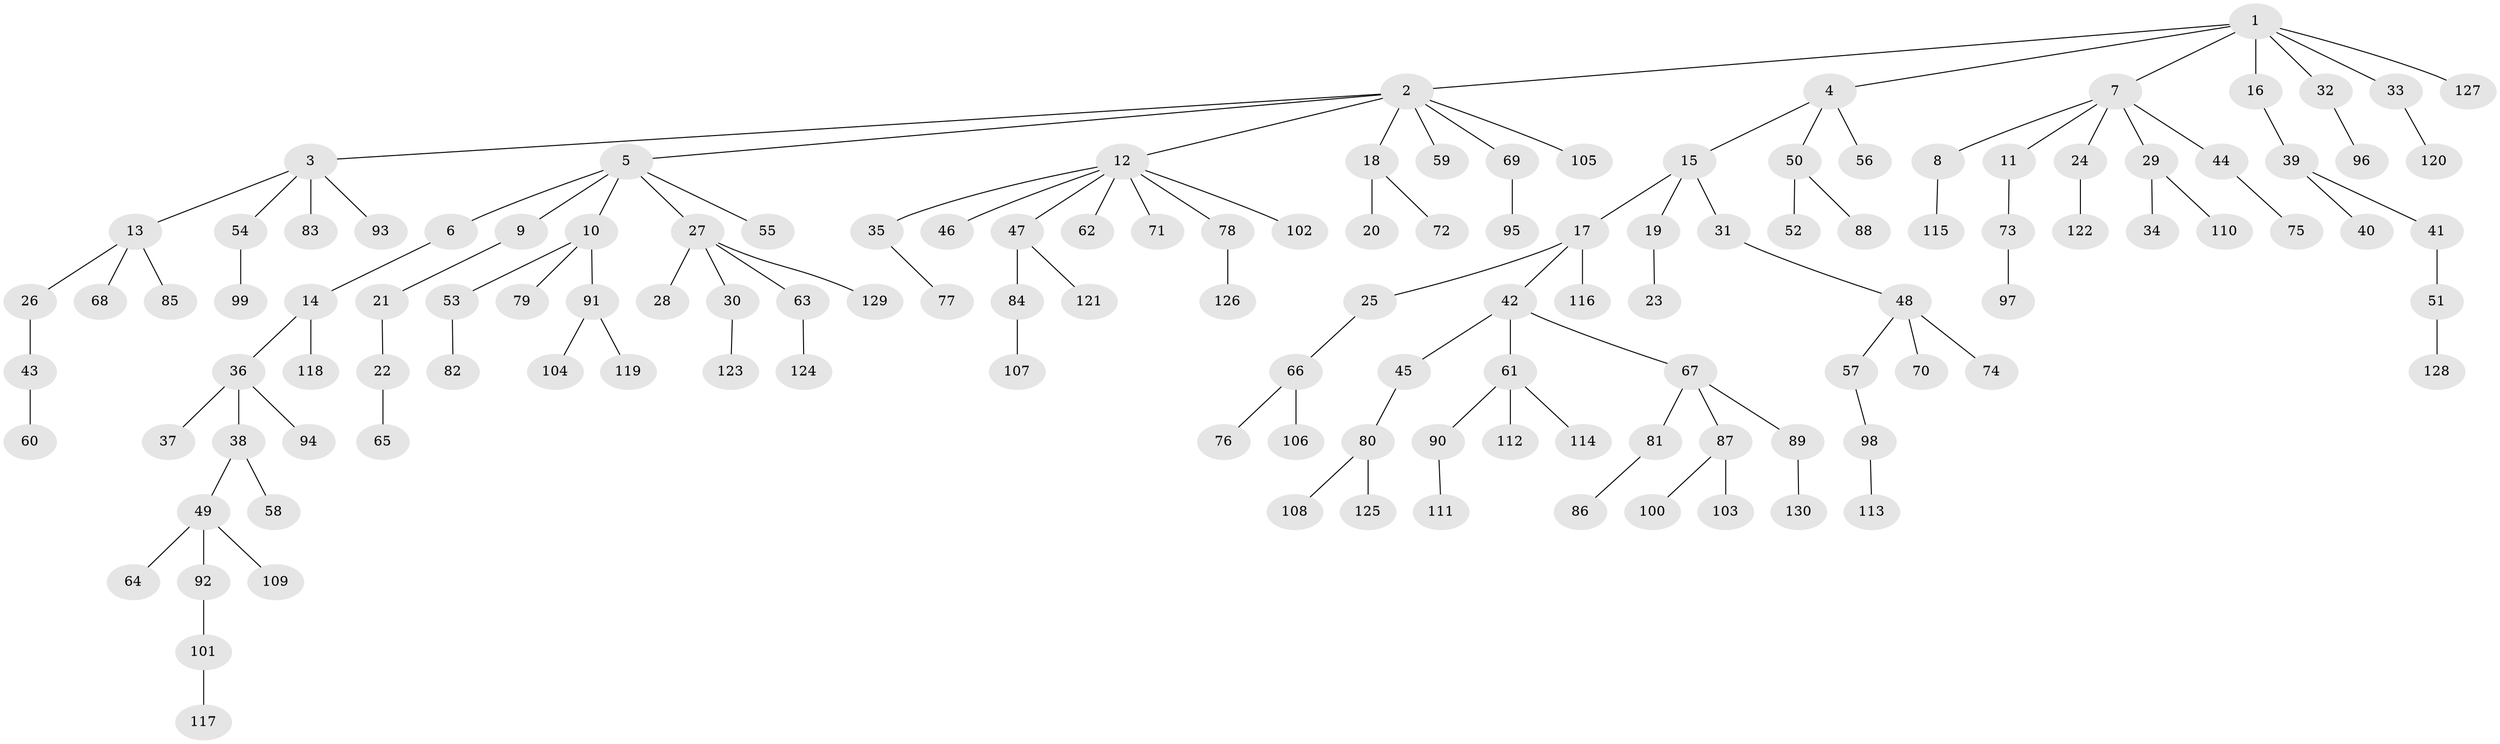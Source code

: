 // Generated by graph-tools (version 1.1) at 2025/50/03/09/25 03:50:20]
// undirected, 130 vertices, 129 edges
graph export_dot {
graph [start="1"]
  node [color=gray90,style=filled];
  1;
  2;
  3;
  4;
  5;
  6;
  7;
  8;
  9;
  10;
  11;
  12;
  13;
  14;
  15;
  16;
  17;
  18;
  19;
  20;
  21;
  22;
  23;
  24;
  25;
  26;
  27;
  28;
  29;
  30;
  31;
  32;
  33;
  34;
  35;
  36;
  37;
  38;
  39;
  40;
  41;
  42;
  43;
  44;
  45;
  46;
  47;
  48;
  49;
  50;
  51;
  52;
  53;
  54;
  55;
  56;
  57;
  58;
  59;
  60;
  61;
  62;
  63;
  64;
  65;
  66;
  67;
  68;
  69;
  70;
  71;
  72;
  73;
  74;
  75;
  76;
  77;
  78;
  79;
  80;
  81;
  82;
  83;
  84;
  85;
  86;
  87;
  88;
  89;
  90;
  91;
  92;
  93;
  94;
  95;
  96;
  97;
  98;
  99;
  100;
  101;
  102;
  103;
  104;
  105;
  106;
  107;
  108;
  109;
  110;
  111;
  112;
  113;
  114;
  115;
  116;
  117;
  118;
  119;
  120;
  121;
  122;
  123;
  124;
  125;
  126;
  127;
  128;
  129;
  130;
  1 -- 2;
  1 -- 4;
  1 -- 7;
  1 -- 16;
  1 -- 32;
  1 -- 33;
  1 -- 127;
  2 -- 3;
  2 -- 5;
  2 -- 12;
  2 -- 18;
  2 -- 59;
  2 -- 69;
  2 -- 105;
  3 -- 13;
  3 -- 54;
  3 -- 83;
  3 -- 93;
  4 -- 15;
  4 -- 50;
  4 -- 56;
  5 -- 6;
  5 -- 9;
  5 -- 10;
  5 -- 27;
  5 -- 55;
  6 -- 14;
  7 -- 8;
  7 -- 11;
  7 -- 24;
  7 -- 29;
  7 -- 44;
  8 -- 115;
  9 -- 21;
  10 -- 53;
  10 -- 79;
  10 -- 91;
  11 -- 73;
  12 -- 35;
  12 -- 46;
  12 -- 47;
  12 -- 62;
  12 -- 71;
  12 -- 78;
  12 -- 102;
  13 -- 26;
  13 -- 68;
  13 -- 85;
  14 -- 36;
  14 -- 118;
  15 -- 17;
  15 -- 19;
  15 -- 31;
  16 -- 39;
  17 -- 25;
  17 -- 42;
  17 -- 116;
  18 -- 20;
  18 -- 72;
  19 -- 23;
  21 -- 22;
  22 -- 65;
  24 -- 122;
  25 -- 66;
  26 -- 43;
  27 -- 28;
  27 -- 30;
  27 -- 63;
  27 -- 129;
  29 -- 34;
  29 -- 110;
  30 -- 123;
  31 -- 48;
  32 -- 96;
  33 -- 120;
  35 -- 77;
  36 -- 37;
  36 -- 38;
  36 -- 94;
  38 -- 49;
  38 -- 58;
  39 -- 40;
  39 -- 41;
  41 -- 51;
  42 -- 45;
  42 -- 61;
  42 -- 67;
  43 -- 60;
  44 -- 75;
  45 -- 80;
  47 -- 84;
  47 -- 121;
  48 -- 57;
  48 -- 70;
  48 -- 74;
  49 -- 64;
  49 -- 92;
  49 -- 109;
  50 -- 52;
  50 -- 88;
  51 -- 128;
  53 -- 82;
  54 -- 99;
  57 -- 98;
  61 -- 90;
  61 -- 112;
  61 -- 114;
  63 -- 124;
  66 -- 76;
  66 -- 106;
  67 -- 81;
  67 -- 87;
  67 -- 89;
  69 -- 95;
  73 -- 97;
  78 -- 126;
  80 -- 108;
  80 -- 125;
  81 -- 86;
  84 -- 107;
  87 -- 100;
  87 -- 103;
  89 -- 130;
  90 -- 111;
  91 -- 104;
  91 -- 119;
  92 -- 101;
  98 -- 113;
  101 -- 117;
}
